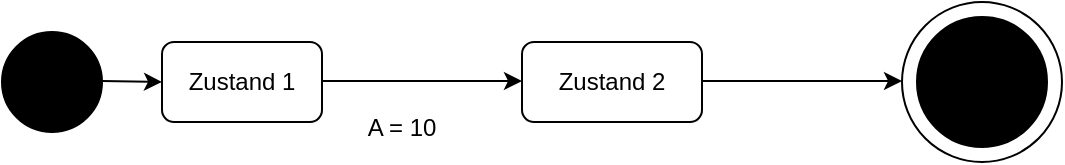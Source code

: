 <mxfile version="14.9.6" type="github">
  <diagram id="Q8wujJHr0zGDUh-0WTuP" name="Page-1">
    <mxGraphModel dx="1185" dy="635" grid="1" gridSize="10" guides="1" tooltips="1" connect="1" arrows="1" fold="1" page="1" pageScale="1" pageWidth="827" pageHeight="1169" math="0" shadow="0">
      <root>
        <mxCell id="0" />
        <mxCell id="1" parent="0" />
        <mxCell id="2hZjm9z8fMnbHxJ0Rr01-1" value="" style="ellipse;whiteSpace=wrap;html=1;aspect=fixed;fillColor=#000000;" vertex="1" parent="1">
          <mxGeometry x="30" y="25" width="50" height="50" as="geometry" />
        </mxCell>
        <mxCell id="2hZjm9z8fMnbHxJ0Rr01-2" value="" style="endArrow=classic;html=1;" edge="1" parent="1">
          <mxGeometry relative="1" as="geometry">
            <mxPoint x="80" y="49.5" as="sourcePoint" />
            <mxPoint x="110" y="50" as="targetPoint" />
          </mxGeometry>
        </mxCell>
        <mxCell id="2hZjm9z8fMnbHxJ0Rr01-4" value="Zustand 1" style="rounded=1;whiteSpace=wrap;html=1;fillColor=#FFFFFF;" vertex="1" parent="1">
          <mxGeometry x="110" y="30" width="80" height="40" as="geometry" />
        </mxCell>
        <mxCell id="2hZjm9z8fMnbHxJ0Rr01-5" value="" style="endArrow=classic;html=1;" edge="1" parent="1">
          <mxGeometry relative="1" as="geometry">
            <mxPoint x="380" y="49.5" as="sourcePoint" />
            <mxPoint x="480" y="49.5" as="targetPoint" />
          </mxGeometry>
        </mxCell>
        <mxCell id="2hZjm9z8fMnbHxJ0Rr01-7" value="" style="ellipse;whiteSpace=wrap;html=1;aspect=fixed;fillColor=#FFFFFF;" vertex="1" parent="1">
          <mxGeometry x="480" y="10" width="80" height="80" as="geometry" />
        </mxCell>
        <mxCell id="2hZjm9z8fMnbHxJ0Rr01-8" value="" style="ellipse;whiteSpace=wrap;html=1;aspect=fixed;fillColor=#000000;" vertex="1" parent="1">
          <mxGeometry x="487.5" y="17.5" width="65" height="65" as="geometry" />
        </mxCell>
        <mxCell id="2hZjm9z8fMnbHxJ0Rr01-9" value="" style="endArrow=classic;html=1;" edge="1" parent="1">
          <mxGeometry relative="1" as="geometry">
            <mxPoint x="190" y="49.5" as="sourcePoint" />
            <mxPoint x="290" y="49.5" as="targetPoint" />
          </mxGeometry>
        </mxCell>
        <mxCell id="2hZjm9z8fMnbHxJ0Rr01-11" value="Zustand 2" style="rounded=1;whiteSpace=wrap;html=1;fillColor=#FFFFFF;" vertex="1" parent="1">
          <mxGeometry x="290" y="30" width="90" height="40" as="geometry" />
        </mxCell>
        <mxCell id="2hZjm9z8fMnbHxJ0Rr01-12" value="A = 10" style="text;html=1;strokeColor=none;fillColor=none;align=center;verticalAlign=middle;whiteSpace=wrap;rounded=0;" vertex="1" parent="1">
          <mxGeometry x="210" y="62.5" width="40" height="20" as="geometry" />
        </mxCell>
      </root>
    </mxGraphModel>
  </diagram>
</mxfile>
